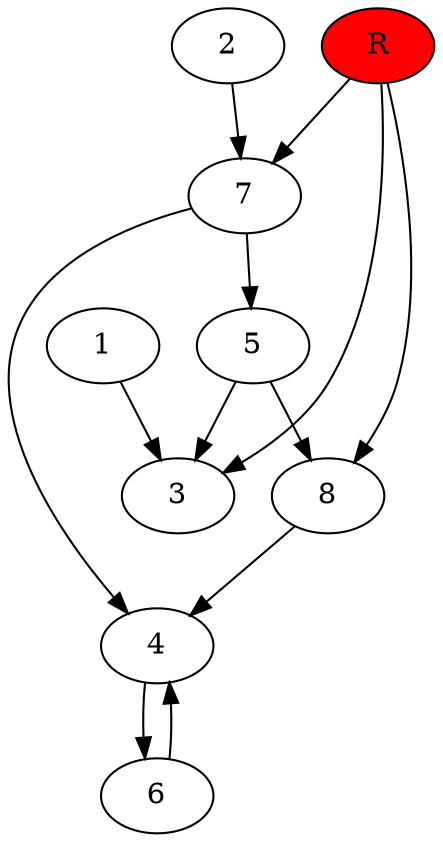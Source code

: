 digraph prb10136 {
	1
	2
	3
	4
	5
	6
	7
	8
	R [fillcolor="#ff0000" style=filled]
	1 -> 3
	2 -> 7
	4 -> 6
	5 -> 3
	5 -> 8
	6 -> 4
	7 -> 4
	7 -> 5
	8 -> 4
	R -> 3
	R -> 7
	R -> 8
}
